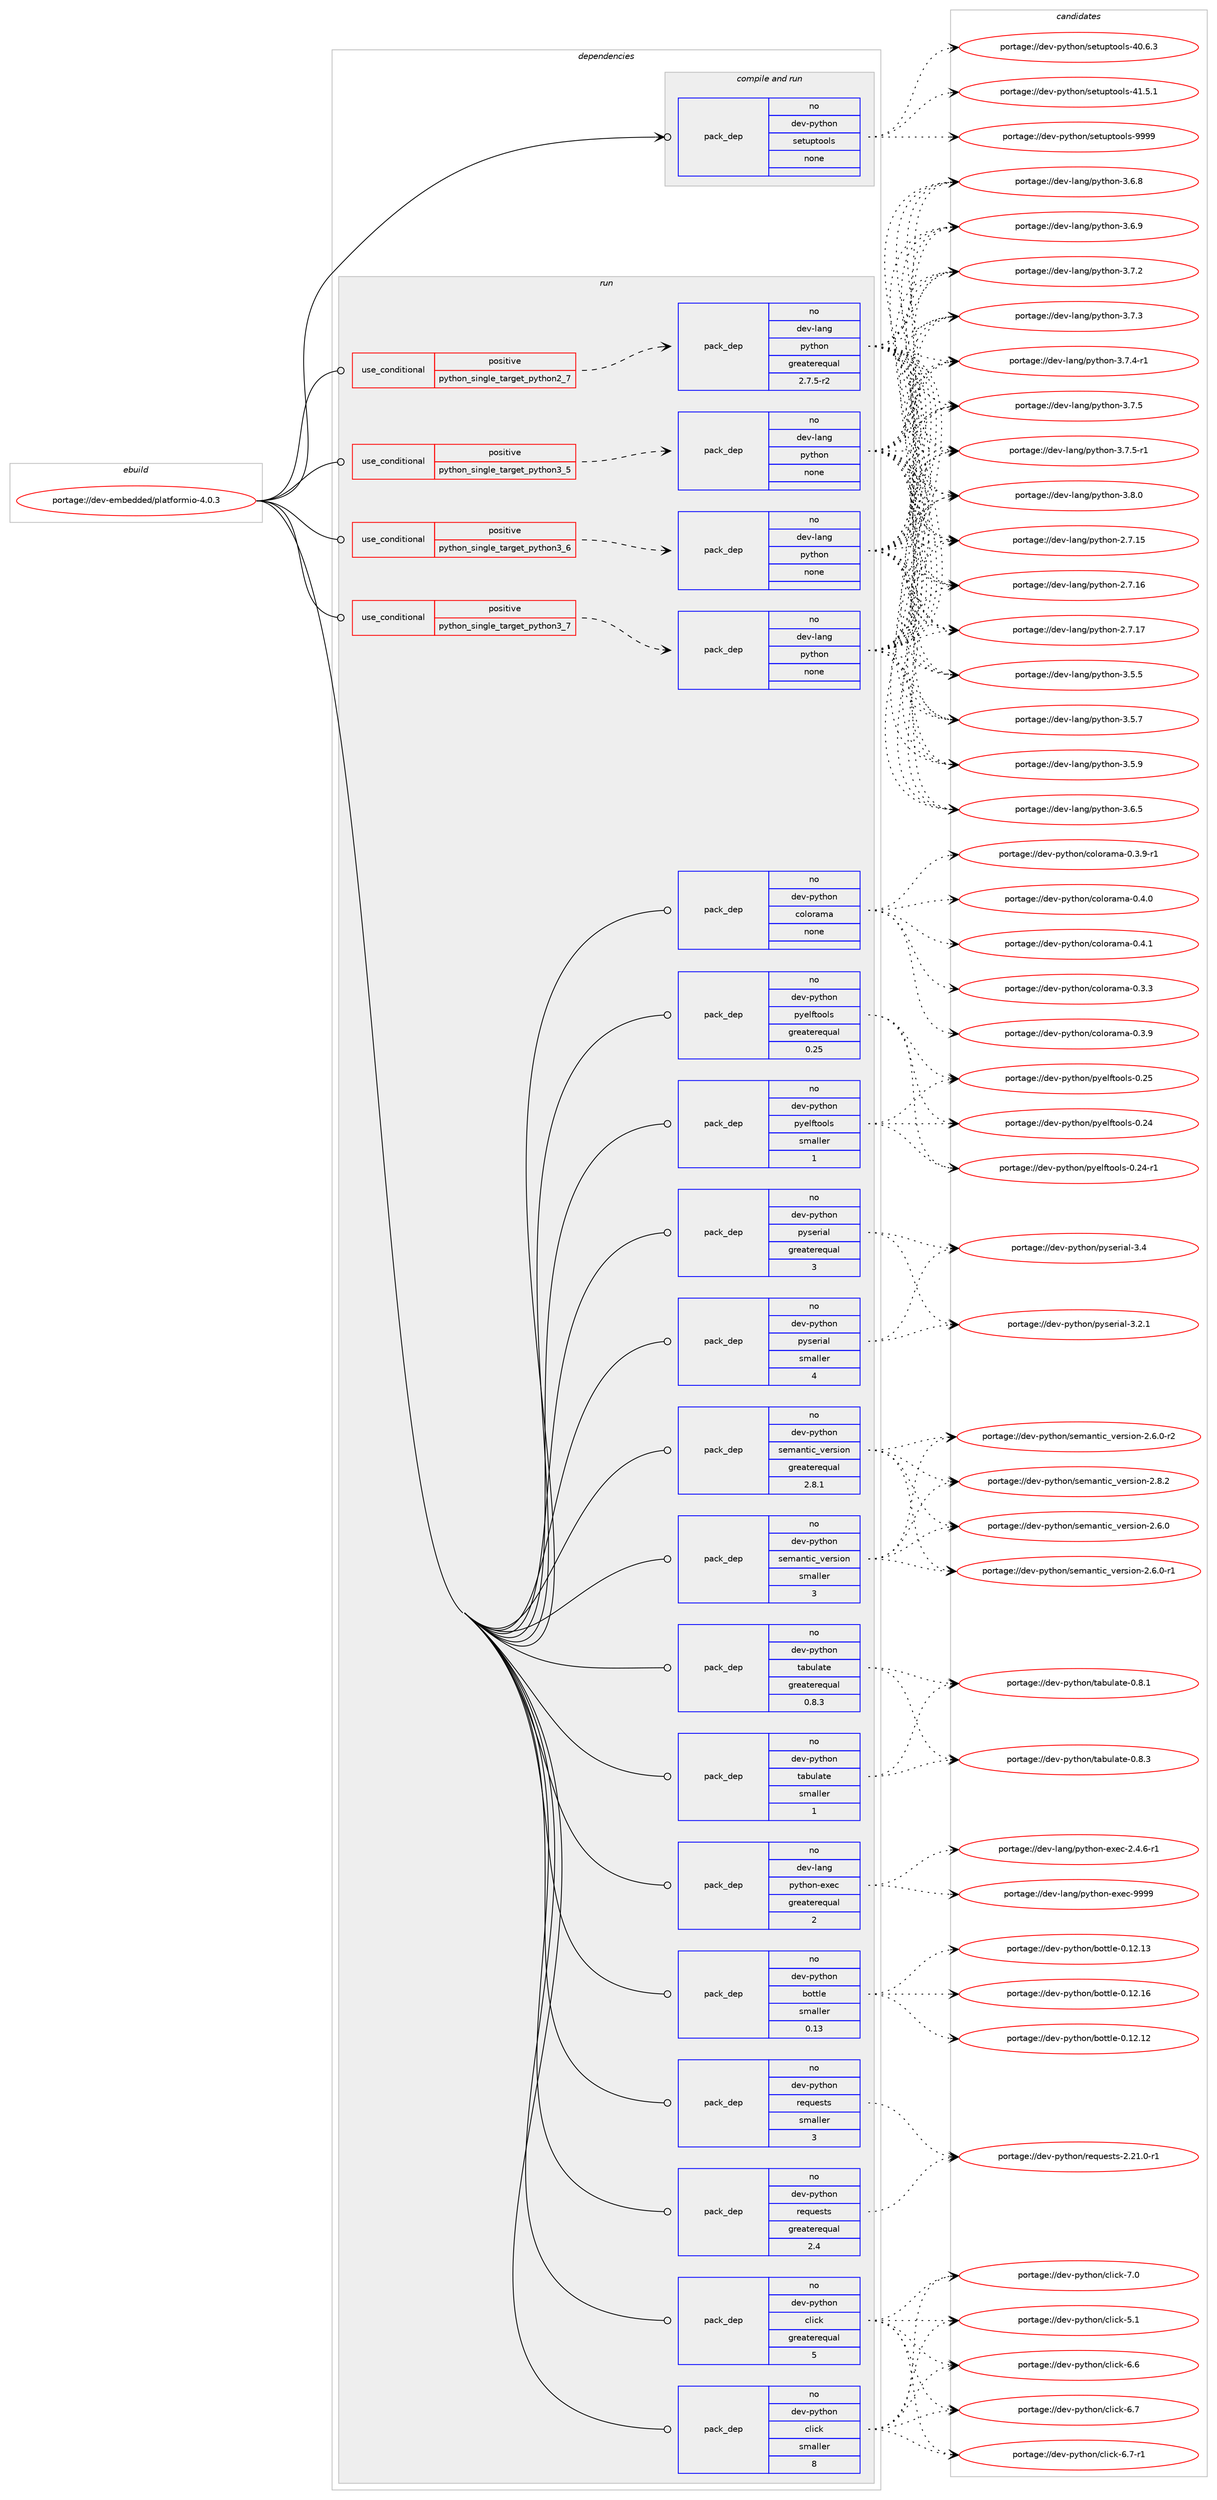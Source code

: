 digraph prolog {

# *************
# Graph options
# *************

newrank=true;
concentrate=true;
compound=true;
graph [rankdir=LR,fontname=Helvetica,fontsize=10,ranksep=1.5];#, ranksep=2.5, nodesep=0.2];
edge  [arrowhead=vee];
node  [fontname=Helvetica,fontsize=10];

# **********
# The ebuild
# **********

subgraph cluster_leftcol {
color=gray;
rank=same;
label=<<i>ebuild</i>>;
id [label="portage://dev-embedded/platformio-4.0.3", color=red, width=4, href="../dev-embedded/platformio-4.0.3.svg"];
}

# ****************
# The dependencies
# ****************

subgraph cluster_midcol {
color=gray;
label=<<i>dependencies</i>>;
subgraph cluster_compile {
fillcolor="#eeeeee";
style=filled;
label=<<i>compile</i>>;
}
subgraph cluster_compileandrun {
fillcolor="#eeeeee";
style=filled;
label=<<i>compile and run</i>>;
subgraph pack44496 {
dependency59659 [label=<<TABLE BORDER="0" CELLBORDER="1" CELLSPACING="0" CELLPADDING="4" WIDTH="220"><TR><TD ROWSPAN="6" CELLPADDING="30">pack_dep</TD></TR><TR><TD WIDTH="110">no</TD></TR><TR><TD>dev-python</TD></TR><TR><TD>setuptools</TD></TR><TR><TD>none</TD></TR><TR><TD></TD></TR></TABLE>>, shape=none, color=blue];
}
id:e -> dependency59659:w [weight=20,style="solid",arrowhead="odotvee"];
}
subgraph cluster_run {
fillcolor="#eeeeee";
style=filled;
label=<<i>run</i>>;
subgraph cond13841 {
dependency59660 [label=<<TABLE BORDER="0" CELLBORDER="1" CELLSPACING="0" CELLPADDING="4"><TR><TD ROWSPAN="3" CELLPADDING="10">use_conditional</TD></TR><TR><TD>positive</TD></TR><TR><TD>python_single_target_python2_7</TD></TR></TABLE>>, shape=none, color=red];
subgraph pack44497 {
dependency59661 [label=<<TABLE BORDER="0" CELLBORDER="1" CELLSPACING="0" CELLPADDING="4" WIDTH="220"><TR><TD ROWSPAN="6" CELLPADDING="30">pack_dep</TD></TR><TR><TD WIDTH="110">no</TD></TR><TR><TD>dev-lang</TD></TR><TR><TD>python</TD></TR><TR><TD>greaterequal</TD></TR><TR><TD>2.7.5-r2</TD></TR></TABLE>>, shape=none, color=blue];
}
dependency59660:e -> dependency59661:w [weight=20,style="dashed",arrowhead="vee"];
}
id:e -> dependency59660:w [weight=20,style="solid",arrowhead="odot"];
subgraph cond13842 {
dependency59662 [label=<<TABLE BORDER="0" CELLBORDER="1" CELLSPACING="0" CELLPADDING="4"><TR><TD ROWSPAN="3" CELLPADDING="10">use_conditional</TD></TR><TR><TD>positive</TD></TR><TR><TD>python_single_target_python3_5</TD></TR></TABLE>>, shape=none, color=red];
subgraph pack44498 {
dependency59663 [label=<<TABLE BORDER="0" CELLBORDER="1" CELLSPACING="0" CELLPADDING="4" WIDTH="220"><TR><TD ROWSPAN="6" CELLPADDING="30">pack_dep</TD></TR><TR><TD WIDTH="110">no</TD></TR><TR><TD>dev-lang</TD></TR><TR><TD>python</TD></TR><TR><TD>none</TD></TR><TR><TD></TD></TR></TABLE>>, shape=none, color=blue];
}
dependency59662:e -> dependency59663:w [weight=20,style="dashed",arrowhead="vee"];
}
id:e -> dependency59662:w [weight=20,style="solid",arrowhead="odot"];
subgraph cond13843 {
dependency59664 [label=<<TABLE BORDER="0" CELLBORDER="1" CELLSPACING="0" CELLPADDING="4"><TR><TD ROWSPAN="3" CELLPADDING="10">use_conditional</TD></TR><TR><TD>positive</TD></TR><TR><TD>python_single_target_python3_6</TD></TR></TABLE>>, shape=none, color=red];
subgraph pack44499 {
dependency59665 [label=<<TABLE BORDER="0" CELLBORDER="1" CELLSPACING="0" CELLPADDING="4" WIDTH="220"><TR><TD ROWSPAN="6" CELLPADDING="30">pack_dep</TD></TR><TR><TD WIDTH="110">no</TD></TR><TR><TD>dev-lang</TD></TR><TR><TD>python</TD></TR><TR><TD>none</TD></TR><TR><TD></TD></TR></TABLE>>, shape=none, color=blue];
}
dependency59664:e -> dependency59665:w [weight=20,style="dashed",arrowhead="vee"];
}
id:e -> dependency59664:w [weight=20,style="solid",arrowhead="odot"];
subgraph cond13844 {
dependency59666 [label=<<TABLE BORDER="0" CELLBORDER="1" CELLSPACING="0" CELLPADDING="4"><TR><TD ROWSPAN="3" CELLPADDING="10">use_conditional</TD></TR><TR><TD>positive</TD></TR><TR><TD>python_single_target_python3_7</TD></TR></TABLE>>, shape=none, color=red];
subgraph pack44500 {
dependency59667 [label=<<TABLE BORDER="0" CELLBORDER="1" CELLSPACING="0" CELLPADDING="4" WIDTH="220"><TR><TD ROWSPAN="6" CELLPADDING="30">pack_dep</TD></TR><TR><TD WIDTH="110">no</TD></TR><TR><TD>dev-lang</TD></TR><TR><TD>python</TD></TR><TR><TD>none</TD></TR><TR><TD></TD></TR></TABLE>>, shape=none, color=blue];
}
dependency59666:e -> dependency59667:w [weight=20,style="dashed",arrowhead="vee"];
}
id:e -> dependency59666:w [weight=20,style="solid",arrowhead="odot"];
subgraph pack44501 {
dependency59668 [label=<<TABLE BORDER="0" CELLBORDER="1" CELLSPACING="0" CELLPADDING="4" WIDTH="220"><TR><TD ROWSPAN="6" CELLPADDING="30">pack_dep</TD></TR><TR><TD WIDTH="110">no</TD></TR><TR><TD>dev-lang</TD></TR><TR><TD>python-exec</TD></TR><TR><TD>greaterequal</TD></TR><TR><TD>2</TD></TR></TABLE>>, shape=none, color=blue];
}
id:e -> dependency59668:w [weight=20,style="solid",arrowhead="odot"];
subgraph pack44502 {
dependency59669 [label=<<TABLE BORDER="0" CELLBORDER="1" CELLSPACING="0" CELLPADDING="4" WIDTH="220"><TR><TD ROWSPAN="6" CELLPADDING="30">pack_dep</TD></TR><TR><TD WIDTH="110">no</TD></TR><TR><TD>dev-python</TD></TR><TR><TD>bottle</TD></TR><TR><TD>smaller</TD></TR><TR><TD>0.13</TD></TR></TABLE>>, shape=none, color=blue];
}
id:e -> dependency59669:w [weight=20,style="solid",arrowhead="odot"];
subgraph pack44503 {
dependency59670 [label=<<TABLE BORDER="0" CELLBORDER="1" CELLSPACING="0" CELLPADDING="4" WIDTH="220"><TR><TD ROWSPAN="6" CELLPADDING="30">pack_dep</TD></TR><TR><TD WIDTH="110">no</TD></TR><TR><TD>dev-python</TD></TR><TR><TD>click</TD></TR><TR><TD>greaterequal</TD></TR><TR><TD>5</TD></TR></TABLE>>, shape=none, color=blue];
}
id:e -> dependency59670:w [weight=20,style="solid",arrowhead="odot"];
subgraph pack44504 {
dependency59671 [label=<<TABLE BORDER="0" CELLBORDER="1" CELLSPACING="0" CELLPADDING="4" WIDTH="220"><TR><TD ROWSPAN="6" CELLPADDING="30">pack_dep</TD></TR><TR><TD WIDTH="110">no</TD></TR><TR><TD>dev-python</TD></TR><TR><TD>click</TD></TR><TR><TD>smaller</TD></TR><TR><TD>8</TD></TR></TABLE>>, shape=none, color=blue];
}
id:e -> dependency59671:w [weight=20,style="solid",arrowhead="odot"];
subgraph pack44505 {
dependency59672 [label=<<TABLE BORDER="0" CELLBORDER="1" CELLSPACING="0" CELLPADDING="4" WIDTH="220"><TR><TD ROWSPAN="6" CELLPADDING="30">pack_dep</TD></TR><TR><TD WIDTH="110">no</TD></TR><TR><TD>dev-python</TD></TR><TR><TD>colorama</TD></TR><TR><TD>none</TD></TR><TR><TD></TD></TR></TABLE>>, shape=none, color=blue];
}
id:e -> dependency59672:w [weight=20,style="solid",arrowhead="odot"];
subgraph pack44506 {
dependency59673 [label=<<TABLE BORDER="0" CELLBORDER="1" CELLSPACING="0" CELLPADDING="4" WIDTH="220"><TR><TD ROWSPAN="6" CELLPADDING="30">pack_dep</TD></TR><TR><TD WIDTH="110">no</TD></TR><TR><TD>dev-python</TD></TR><TR><TD>pyelftools</TD></TR><TR><TD>greaterequal</TD></TR><TR><TD>0.25</TD></TR></TABLE>>, shape=none, color=blue];
}
id:e -> dependency59673:w [weight=20,style="solid",arrowhead="odot"];
subgraph pack44507 {
dependency59674 [label=<<TABLE BORDER="0" CELLBORDER="1" CELLSPACING="0" CELLPADDING="4" WIDTH="220"><TR><TD ROWSPAN="6" CELLPADDING="30">pack_dep</TD></TR><TR><TD WIDTH="110">no</TD></TR><TR><TD>dev-python</TD></TR><TR><TD>pyelftools</TD></TR><TR><TD>smaller</TD></TR><TR><TD>1</TD></TR></TABLE>>, shape=none, color=blue];
}
id:e -> dependency59674:w [weight=20,style="solid",arrowhead="odot"];
subgraph pack44508 {
dependency59675 [label=<<TABLE BORDER="0" CELLBORDER="1" CELLSPACING="0" CELLPADDING="4" WIDTH="220"><TR><TD ROWSPAN="6" CELLPADDING="30">pack_dep</TD></TR><TR><TD WIDTH="110">no</TD></TR><TR><TD>dev-python</TD></TR><TR><TD>pyserial</TD></TR><TR><TD>greaterequal</TD></TR><TR><TD>3</TD></TR></TABLE>>, shape=none, color=blue];
}
id:e -> dependency59675:w [weight=20,style="solid",arrowhead="odot"];
subgraph pack44509 {
dependency59676 [label=<<TABLE BORDER="0" CELLBORDER="1" CELLSPACING="0" CELLPADDING="4" WIDTH="220"><TR><TD ROWSPAN="6" CELLPADDING="30">pack_dep</TD></TR><TR><TD WIDTH="110">no</TD></TR><TR><TD>dev-python</TD></TR><TR><TD>pyserial</TD></TR><TR><TD>smaller</TD></TR><TR><TD>4</TD></TR></TABLE>>, shape=none, color=blue];
}
id:e -> dependency59676:w [weight=20,style="solid",arrowhead="odot"];
subgraph pack44510 {
dependency59677 [label=<<TABLE BORDER="0" CELLBORDER="1" CELLSPACING="0" CELLPADDING="4" WIDTH="220"><TR><TD ROWSPAN="6" CELLPADDING="30">pack_dep</TD></TR><TR><TD WIDTH="110">no</TD></TR><TR><TD>dev-python</TD></TR><TR><TD>requests</TD></TR><TR><TD>greaterequal</TD></TR><TR><TD>2.4</TD></TR></TABLE>>, shape=none, color=blue];
}
id:e -> dependency59677:w [weight=20,style="solid",arrowhead="odot"];
subgraph pack44511 {
dependency59678 [label=<<TABLE BORDER="0" CELLBORDER="1" CELLSPACING="0" CELLPADDING="4" WIDTH="220"><TR><TD ROWSPAN="6" CELLPADDING="30">pack_dep</TD></TR><TR><TD WIDTH="110">no</TD></TR><TR><TD>dev-python</TD></TR><TR><TD>requests</TD></TR><TR><TD>smaller</TD></TR><TR><TD>3</TD></TR></TABLE>>, shape=none, color=blue];
}
id:e -> dependency59678:w [weight=20,style="solid",arrowhead="odot"];
subgraph pack44512 {
dependency59679 [label=<<TABLE BORDER="0" CELLBORDER="1" CELLSPACING="0" CELLPADDING="4" WIDTH="220"><TR><TD ROWSPAN="6" CELLPADDING="30">pack_dep</TD></TR><TR><TD WIDTH="110">no</TD></TR><TR><TD>dev-python</TD></TR><TR><TD>semantic_version</TD></TR><TR><TD>greaterequal</TD></TR><TR><TD>2.8.1</TD></TR></TABLE>>, shape=none, color=blue];
}
id:e -> dependency59679:w [weight=20,style="solid",arrowhead="odot"];
subgraph pack44513 {
dependency59680 [label=<<TABLE BORDER="0" CELLBORDER="1" CELLSPACING="0" CELLPADDING="4" WIDTH="220"><TR><TD ROWSPAN="6" CELLPADDING="30">pack_dep</TD></TR><TR><TD WIDTH="110">no</TD></TR><TR><TD>dev-python</TD></TR><TR><TD>semantic_version</TD></TR><TR><TD>smaller</TD></TR><TR><TD>3</TD></TR></TABLE>>, shape=none, color=blue];
}
id:e -> dependency59680:w [weight=20,style="solid",arrowhead="odot"];
subgraph pack44514 {
dependency59681 [label=<<TABLE BORDER="0" CELLBORDER="1" CELLSPACING="0" CELLPADDING="4" WIDTH="220"><TR><TD ROWSPAN="6" CELLPADDING="30">pack_dep</TD></TR><TR><TD WIDTH="110">no</TD></TR><TR><TD>dev-python</TD></TR><TR><TD>tabulate</TD></TR><TR><TD>greaterequal</TD></TR><TR><TD>0.8.3</TD></TR></TABLE>>, shape=none, color=blue];
}
id:e -> dependency59681:w [weight=20,style="solid",arrowhead="odot"];
subgraph pack44515 {
dependency59682 [label=<<TABLE BORDER="0" CELLBORDER="1" CELLSPACING="0" CELLPADDING="4" WIDTH="220"><TR><TD ROWSPAN="6" CELLPADDING="30">pack_dep</TD></TR><TR><TD WIDTH="110">no</TD></TR><TR><TD>dev-python</TD></TR><TR><TD>tabulate</TD></TR><TR><TD>smaller</TD></TR><TR><TD>1</TD></TR></TABLE>>, shape=none, color=blue];
}
id:e -> dependency59682:w [weight=20,style="solid",arrowhead="odot"];
}
}

# **************
# The candidates
# **************

subgraph cluster_choices {
rank=same;
color=gray;
label=<<i>candidates</i>>;

subgraph choice44496 {
color=black;
nodesep=1;
choiceportage100101118451121211161041111104711510111611711211611111110811545524846544651 [label="portage://dev-python/setuptools-40.6.3", color=red, width=4,href="../dev-python/setuptools-40.6.3.svg"];
choiceportage100101118451121211161041111104711510111611711211611111110811545524946534649 [label="portage://dev-python/setuptools-41.5.1", color=red, width=4,href="../dev-python/setuptools-41.5.1.svg"];
choiceportage10010111845112121116104111110471151011161171121161111111081154557575757 [label="portage://dev-python/setuptools-9999", color=red, width=4,href="../dev-python/setuptools-9999.svg"];
dependency59659:e -> choiceportage100101118451121211161041111104711510111611711211611111110811545524846544651:w [style=dotted,weight="100"];
dependency59659:e -> choiceportage100101118451121211161041111104711510111611711211611111110811545524946534649:w [style=dotted,weight="100"];
dependency59659:e -> choiceportage10010111845112121116104111110471151011161171121161111111081154557575757:w [style=dotted,weight="100"];
}
subgraph choice44497 {
color=black;
nodesep=1;
choiceportage10010111845108971101034711212111610411111045504655464953 [label="portage://dev-lang/python-2.7.15", color=red, width=4,href="../dev-lang/python-2.7.15.svg"];
choiceportage10010111845108971101034711212111610411111045504655464954 [label="portage://dev-lang/python-2.7.16", color=red, width=4,href="../dev-lang/python-2.7.16.svg"];
choiceportage10010111845108971101034711212111610411111045504655464955 [label="portage://dev-lang/python-2.7.17", color=red, width=4,href="../dev-lang/python-2.7.17.svg"];
choiceportage100101118451089711010347112121116104111110455146534653 [label="portage://dev-lang/python-3.5.5", color=red, width=4,href="../dev-lang/python-3.5.5.svg"];
choiceportage100101118451089711010347112121116104111110455146534655 [label="portage://dev-lang/python-3.5.7", color=red, width=4,href="../dev-lang/python-3.5.7.svg"];
choiceportage100101118451089711010347112121116104111110455146534657 [label="portage://dev-lang/python-3.5.9", color=red, width=4,href="../dev-lang/python-3.5.9.svg"];
choiceportage100101118451089711010347112121116104111110455146544653 [label="portage://dev-lang/python-3.6.5", color=red, width=4,href="../dev-lang/python-3.6.5.svg"];
choiceportage100101118451089711010347112121116104111110455146544656 [label="portage://dev-lang/python-3.6.8", color=red, width=4,href="../dev-lang/python-3.6.8.svg"];
choiceportage100101118451089711010347112121116104111110455146544657 [label="portage://dev-lang/python-3.6.9", color=red, width=4,href="../dev-lang/python-3.6.9.svg"];
choiceportage100101118451089711010347112121116104111110455146554650 [label="portage://dev-lang/python-3.7.2", color=red, width=4,href="../dev-lang/python-3.7.2.svg"];
choiceportage100101118451089711010347112121116104111110455146554651 [label="portage://dev-lang/python-3.7.3", color=red, width=4,href="../dev-lang/python-3.7.3.svg"];
choiceportage1001011184510897110103471121211161041111104551465546524511449 [label="portage://dev-lang/python-3.7.4-r1", color=red, width=4,href="../dev-lang/python-3.7.4-r1.svg"];
choiceportage100101118451089711010347112121116104111110455146554653 [label="portage://dev-lang/python-3.7.5", color=red, width=4,href="../dev-lang/python-3.7.5.svg"];
choiceportage1001011184510897110103471121211161041111104551465546534511449 [label="portage://dev-lang/python-3.7.5-r1", color=red, width=4,href="../dev-lang/python-3.7.5-r1.svg"];
choiceportage100101118451089711010347112121116104111110455146564648 [label="portage://dev-lang/python-3.8.0", color=red, width=4,href="../dev-lang/python-3.8.0.svg"];
dependency59661:e -> choiceportage10010111845108971101034711212111610411111045504655464953:w [style=dotted,weight="100"];
dependency59661:e -> choiceportage10010111845108971101034711212111610411111045504655464954:w [style=dotted,weight="100"];
dependency59661:e -> choiceportage10010111845108971101034711212111610411111045504655464955:w [style=dotted,weight="100"];
dependency59661:e -> choiceportage100101118451089711010347112121116104111110455146534653:w [style=dotted,weight="100"];
dependency59661:e -> choiceportage100101118451089711010347112121116104111110455146534655:w [style=dotted,weight="100"];
dependency59661:e -> choiceportage100101118451089711010347112121116104111110455146534657:w [style=dotted,weight="100"];
dependency59661:e -> choiceportage100101118451089711010347112121116104111110455146544653:w [style=dotted,weight="100"];
dependency59661:e -> choiceportage100101118451089711010347112121116104111110455146544656:w [style=dotted,weight="100"];
dependency59661:e -> choiceportage100101118451089711010347112121116104111110455146544657:w [style=dotted,weight="100"];
dependency59661:e -> choiceportage100101118451089711010347112121116104111110455146554650:w [style=dotted,weight="100"];
dependency59661:e -> choiceportage100101118451089711010347112121116104111110455146554651:w [style=dotted,weight="100"];
dependency59661:e -> choiceportage1001011184510897110103471121211161041111104551465546524511449:w [style=dotted,weight="100"];
dependency59661:e -> choiceportage100101118451089711010347112121116104111110455146554653:w [style=dotted,weight="100"];
dependency59661:e -> choiceportage1001011184510897110103471121211161041111104551465546534511449:w [style=dotted,weight="100"];
dependency59661:e -> choiceportage100101118451089711010347112121116104111110455146564648:w [style=dotted,weight="100"];
}
subgraph choice44498 {
color=black;
nodesep=1;
choiceportage10010111845108971101034711212111610411111045504655464953 [label="portage://dev-lang/python-2.7.15", color=red, width=4,href="../dev-lang/python-2.7.15.svg"];
choiceportage10010111845108971101034711212111610411111045504655464954 [label="portage://dev-lang/python-2.7.16", color=red, width=4,href="../dev-lang/python-2.7.16.svg"];
choiceportage10010111845108971101034711212111610411111045504655464955 [label="portage://dev-lang/python-2.7.17", color=red, width=4,href="../dev-lang/python-2.7.17.svg"];
choiceportage100101118451089711010347112121116104111110455146534653 [label="portage://dev-lang/python-3.5.5", color=red, width=4,href="../dev-lang/python-3.5.5.svg"];
choiceportage100101118451089711010347112121116104111110455146534655 [label="portage://dev-lang/python-3.5.7", color=red, width=4,href="../dev-lang/python-3.5.7.svg"];
choiceportage100101118451089711010347112121116104111110455146534657 [label="portage://dev-lang/python-3.5.9", color=red, width=4,href="../dev-lang/python-3.5.9.svg"];
choiceportage100101118451089711010347112121116104111110455146544653 [label="portage://dev-lang/python-3.6.5", color=red, width=4,href="../dev-lang/python-3.6.5.svg"];
choiceportage100101118451089711010347112121116104111110455146544656 [label="portage://dev-lang/python-3.6.8", color=red, width=4,href="../dev-lang/python-3.6.8.svg"];
choiceportage100101118451089711010347112121116104111110455146544657 [label="portage://dev-lang/python-3.6.9", color=red, width=4,href="../dev-lang/python-3.6.9.svg"];
choiceportage100101118451089711010347112121116104111110455146554650 [label="portage://dev-lang/python-3.7.2", color=red, width=4,href="../dev-lang/python-3.7.2.svg"];
choiceportage100101118451089711010347112121116104111110455146554651 [label="portage://dev-lang/python-3.7.3", color=red, width=4,href="../dev-lang/python-3.7.3.svg"];
choiceportage1001011184510897110103471121211161041111104551465546524511449 [label="portage://dev-lang/python-3.7.4-r1", color=red, width=4,href="../dev-lang/python-3.7.4-r1.svg"];
choiceportage100101118451089711010347112121116104111110455146554653 [label="portage://dev-lang/python-3.7.5", color=red, width=4,href="../dev-lang/python-3.7.5.svg"];
choiceportage1001011184510897110103471121211161041111104551465546534511449 [label="portage://dev-lang/python-3.7.5-r1", color=red, width=4,href="../dev-lang/python-3.7.5-r1.svg"];
choiceportage100101118451089711010347112121116104111110455146564648 [label="portage://dev-lang/python-3.8.0", color=red, width=4,href="../dev-lang/python-3.8.0.svg"];
dependency59663:e -> choiceportage10010111845108971101034711212111610411111045504655464953:w [style=dotted,weight="100"];
dependency59663:e -> choiceportage10010111845108971101034711212111610411111045504655464954:w [style=dotted,weight="100"];
dependency59663:e -> choiceportage10010111845108971101034711212111610411111045504655464955:w [style=dotted,weight="100"];
dependency59663:e -> choiceportage100101118451089711010347112121116104111110455146534653:w [style=dotted,weight="100"];
dependency59663:e -> choiceportage100101118451089711010347112121116104111110455146534655:w [style=dotted,weight="100"];
dependency59663:e -> choiceportage100101118451089711010347112121116104111110455146534657:w [style=dotted,weight="100"];
dependency59663:e -> choiceportage100101118451089711010347112121116104111110455146544653:w [style=dotted,weight="100"];
dependency59663:e -> choiceportage100101118451089711010347112121116104111110455146544656:w [style=dotted,weight="100"];
dependency59663:e -> choiceportage100101118451089711010347112121116104111110455146544657:w [style=dotted,weight="100"];
dependency59663:e -> choiceportage100101118451089711010347112121116104111110455146554650:w [style=dotted,weight="100"];
dependency59663:e -> choiceportage100101118451089711010347112121116104111110455146554651:w [style=dotted,weight="100"];
dependency59663:e -> choiceportage1001011184510897110103471121211161041111104551465546524511449:w [style=dotted,weight="100"];
dependency59663:e -> choiceportage100101118451089711010347112121116104111110455146554653:w [style=dotted,weight="100"];
dependency59663:e -> choiceportage1001011184510897110103471121211161041111104551465546534511449:w [style=dotted,weight="100"];
dependency59663:e -> choiceportage100101118451089711010347112121116104111110455146564648:w [style=dotted,weight="100"];
}
subgraph choice44499 {
color=black;
nodesep=1;
choiceportage10010111845108971101034711212111610411111045504655464953 [label="portage://dev-lang/python-2.7.15", color=red, width=4,href="../dev-lang/python-2.7.15.svg"];
choiceportage10010111845108971101034711212111610411111045504655464954 [label="portage://dev-lang/python-2.7.16", color=red, width=4,href="../dev-lang/python-2.7.16.svg"];
choiceportage10010111845108971101034711212111610411111045504655464955 [label="portage://dev-lang/python-2.7.17", color=red, width=4,href="../dev-lang/python-2.7.17.svg"];
choiceportage100101118451089711010347112121116104111110455146534653 [label="portage://dev-lang/python-3.5.5", color=red, width=4,href="../dev-lang/python-3.5.5.svg"];
choiceportage100101118451089711010347112121116104111110455146534655 [label="portage://dev-lang/python-3.5.7", color=red, width=4,href="../dev-lang/python-3.5.7.svg"];
choiceportage100101118451089711010347112121116104111110455146534657 [label="portage://dev-lang/python-3.5.9", color=red, width=4,href="../dev-lang/python-3.5.9.svg"];
choiceportage100101118451089711010347112121116104111110455146544653 [label="portage://dev-lang/python-3.6.5", color=red, width=4,href="../dev-lang/python-3.6.5.svg"];
choiceportage100101118451089711010347112121116104111110455146544656 [label="portage://dev-lang/python-3.6.8", color=red, width=4,href="../dev-lang/python-3.6.8.svg"];
choiceportage100101118451089711010347112121116104111110455146544657 [label="portage://dev-lang/python-3.6.9", color=red, width=4,href="../dev-lang/python-3.6.9.svg"];
choiceportage100101118451089711010347112121116104111110455146554650 [label="portage://dev-lang/python-3.7.2", color=red, width=4,href="../dev-lang/python-3.7.2.svg"];
choiceportage100101118451089711010347112121116104111110455146554651 [label="portage://dev-lang/python-3.7.3", color=red, width=4,href="../dev-lang/python-3.7.3.svg"];
choiceportage1001011184510897110103471121211161041111104551465546524511449 [label="portage://dev-lang/python-3.7.4-r1", color=red, width=4,href="../dev-lang/python-3.7.4-r1.svg"];
choiceportage100101118451089711010347112121116104111110455146554653 [label="portage://dev-lang/python-3.7.5", color=red, width=4,href="../dev-lang/python-3.7.5.svg"];
choiceportage1001011184510897110103471121211161041111104551465546534511449 [label="portage://dev-lang/python-3.7.5-r1", color=red, width=4,href="../dev-lang/python-3.7.5-r1.svg"];
choiceportage100101118451089711010347112121116104111110455146564648 [label="portage://dev-lang/python-3.8.0", color=red, width=4,href="../dev-lang/python-3.8.0.svg"];
dependency59665:e -> choiceportage10010111845108971101034711212111610411111045504655464953:w [style=dotted,weight="100"];
dependency59665:e -> choiceportage10010111845108971101034711212111610411111045504655464954:w [style=dotted,weight="100"];
dependency59665:e -> choiceportage10010111845108971101034711212111610411111045504655464955:w [style=dotted,weight="100"];
dependency59665:e -> choiceportage100101118451089711010347112121116104111110455146534653:w [style=dotted,weight="100"];
dependency59665:e -> choiceportage100101118451089711010347112121116104111110455146534655:w [style=dotted,weight="100"];
dependency59665:e -> choiceportage100101118451089711010347112121116104111110455146534657:w [style=dotted,weight="100"];
dependency59665:e -> choiceportage100101118451089711010347112121116104111110455146544653:w [style=dotted,weight="100"];
dependency59665:e -> choiceportage100101118451089711010347112121116104111110455146544656:w [style=dotted,weight="100"];
dependency59665:e -> choiceportage100101118451089711010347112121116104111110455146544657:w [style=dotted,weight="100"];
dependency59665:e -> choiceportage100101118451089711010347112121116104111110455146554650:w [style=dotted,weight="100"];
dependency59665:e -> choiceportage100101118451089711010347112121116104111110455146554651:w [style=dotted,weight="100"];
dependency59665:e -> choiceportage1001011184510897110103471121211161041111104551465546524511449:w [style=dotted,weight="100"];
dependency59665:e -> choiceportage100101118451089711010347112121116104111110455146554653:w [style=dotted,weight="100"];
dependency59665:e -> choiceportage1001011184510897110103471121211161041111104551465546534511449:w [style=dotted,weight="100"];
dependency59665:e -> choiceportage100101118451089711010347112121116104111110455146564648:w [style=dotted,weight="100"];
}
subgraph choice44500 {
color=black;
nodesep=1;
choiceportage10010111845108971101034711212111610411111045504655464953 [label="portage://dev-lang/python-2.7.15", color=red, width=4,href="../dev-lang/python-2.7.15.svg"];
choiceportage10010111845108971101034711212111610411111045504655464954 [label="portage://dev-lang/python-2.7.16", color=red, width=4,href="../dev-lang/python-2.7.16.svg"];
choiceportage10010111845108971101034711212111610411111045504655464955 [label="portage://dev-lang/python-2.7.17", color=red, width=4,href="../dev-lang/python-2.7.17.svg"];
choiceportage100101118451089711010347112121116104111110455146534653 [label="portage://dev-lang/python-3.5.5", color=red, width=4,href="../dev-lang/python-3.5.5.svg"];
choiceportage100101118451089711010347112121116104111110455146534655 [label="portage://dev-lang/python-3.5.7", color=red, width=4,href="../dev-lang/python-3.5.7.svg"];
choiceportage100101118451089711010347112121116104111110455146534657 [label="portage://dev-lang/python-3.5.9", color=red, width=4,href="../dev-lang/python-3.5.9.svg"];
choiceportage100101118451089711010347112121116104111110455146544653 [label="portage://dev-lang/python-3.6.5", color=red, width=4,href="../dev-lang/python-3.6.5.svg"];
choiceportage100101118451089711010347112121116104111110455146544656 [label="portage://dev-lang/python-3.6.8", color=red, width=4,href="../dev-lang/python-3.6.8.svg"];
choiceportage100101118451089711010347112121116104111110455146544657 [label="portage://dev-lang/python-3.6.9", color=red, width=4,href="../dev-lang/python-3.6.9.svg"];
choiceportage100101118451089711010347112121116104111110455146554650 [label="portage://dev-lang/python-3.7.2", color=red, width=4,href="../dev-lang/python-3.7.2.svg"];
choiceportage100101118451089711010347112121116104111110455146554651 [label="portage://dev-lang/python-3.7.3", color=red, width=4,href="../dev-lang/python-3.7.3.svg"];
choiceportage1001011184510897110103471121211161041111104551465546524511449 [label="portage://dev-lang/python-3.7.4-r1", color=red, width=4,href="../dev-lang/python-3.7.4-r1.svg"];
choiceportage100101118451089711010347112121116104111110455146554653 [label="portage://dev-lang/python-3.7.5", color=red, width=4,href="../dev-lang/python-3.7.5.svg"];
choiceportage1001011184510897110103471121211161041111104551465546534511449 [label="portage://dev-lang/python-3.7.5-r1", color=red, width=4,href="../dev-lang/python-3.7.5-r1.svg"];
choiceportage100101118451089711010347112121116104111110455146564648 [label="portage://dev-lang/python-3.8.0", color=red, width=4,href="../dev-lang/python-3.8.0.svg"];
dependency59667:e -> choiceportage10010111845108971101034711212111610411111045504655464953:w [style=dotted,weight="100"];
dependency59667:e -> choiceportage10010111845108971101034711212111610411111045504655464954:w [style=dotted,weight="100"];
dependency59667:e -> choiceportage10010111845108971101034711212111610411111045504655464955:w [style=dotted,weight="100"];
dependency59667:e -> choiceportage100101118451089711010347112121116104111110455146534653:w [style=dotted,weight="100"];
dependency59667:e -> choiceportage100101118451089711010347112121116104111110455146534655:w [style=dotted,weight="100"];
dependency59667:e -> choiceportage100101118451089711010347112121116104111110455146534657:w [style=dotted,weight="100"];
dependency59667:e -> choiceportage100101118451089711010347112121116104111110455146544653:w [style=dotted,weight="100"];
dependency59667:e -> choiceportage100101118451089711010347112121116104111110455146544656:w [style=dotted,weight="100"];
dependency59667:e -> choiceportage100101118451089711010347112121116104111110455146544657:w [style=dotted,weight="100"];
dependency59667:e -> choiceportage100101118451089711010347112121116104111110455146554650:w [style=dotted,weight="100"];
dependency59667:e -> choiceportage100101118451089711010347112121116104111110455146554651:w [style=dotted,weight="100"];
dependency59667:e -> choiceportage1001011184510897110103471121211161041111104551465546524511449:w [style=dotted,weight="100"];
dependency59667:e -> choiceportage100101118451089711010347112121116104111110455146554653:w [style=dotted,weight="100"];
dependency59667:e -> choiceportage1001011184510897110103471121211161041111104551465546534511449:w [style=dotted,weight="100"];
dependency59667:e -> choiceportage100101118451089711010347112121116104111110455146564648:w [style=dotted,weight="100"];
}
subgraph choice44501 {
color=black;
nodesep=1;
choiceportage10010111845108971101034711212111610411111045101120101994550465246544511449 [label="portage://dev-lang/python-exec-2.4.6-r1", color=red, width=4,href="../dev-lang/python-exec-2.4.6-r1.svg"];
choiceportage10010111845108971101034711212111610411111045101120101994557575757 [label="portage://dev-lang/python-exec-9999", color=red, width=4,href="../dev-lang/python-exec-9999.svg"];
dependency59668:e -> choiceportage10010111845108971101034711212111610411111045101120101994550465246544511449:w [style=dotted,weight="100"];
dependency59668:e -> choiceportage10010111845108971101034711212111610411111045101120101994557575757:w [style=dotted,weight="100"];
}
subgraph choice44502 {
color=black;
nodesep=1;
choiceportage1001011184511212111610411111047981111161161081014548464950464950 [label="portage://dev-python/bottle-0.12.12", color=red, width=4,href="../dev-python/bottle-0.12.12.svg"];
choiceportage1001011184511212111610411111047981111161161081014548464950464951 [label="portage://dev-python/bottle-0.12.13", color=red, width=4,href="../dev-python/bottle-0.12.13.svg"];
choiceportage1001011184511212111610411111047981111161161081014548464950464954 [label="portage://dev-python/bottle-0.12.16", color=red, width=4,href="../dev-python/bottle-0.12.16.svg"];
dependency59669:e -> choiceportage1001011184511212111610411111047981111161161081014548464950464950:w [style=dotted,weight="100"];
dependency59669:e -> choiceportage1001011184511212111610411111047981111161161081014548464950464951:w [style=dotted,weight="100"];
dependency59669:e -> choiceportage1001011184511212111610411111047981111161161081014548464950464954:w [style=dotted,weight="100"];
}
subgraph choice44503 {
color=black;
nodesep=1;
choiceportage1001011184511212111610411111047991081059910745534649 [label="portage://dev-python/click-5.1", color=red, width=4,href="../dev-python/click-5.1.svg"];
choiceportage1001011184511212111610411111047991081059910745544654 [label="portage://dev-python/click-6.6", color=red, width=4,href="../dev-python/click-6.6.svg"];
choiceportage1001011184511212111610411111047991081059910745544655 [label="portage://dev-python/click-6.7", color=red, width=4,href="../dev-python/click-6.7.svg"];
choiceportage10010111845112121116104111110479910810599107455446554511449 [label="portage://dev-python/click-6.7-r1", color=red, width=4,href="../dev-python/click-6.7-r1.svg"];
choiceportage1001011184511212111610411111047991081059910745554648 [label="portage://dev-python/click-7.0", color=red, width=4,href="../dev-python/click-7.0.svg"];
dependency59670:e -> choiceportage1001011184511212111610411111047991081059910745534649:w [style=dotted,weight="100"];
dependency59670:e -> choiceportage1001011184511212111610411111047991081059910745544654:w [style=dotted,weight="100"];
dependency59670:e -> choiceportage1001011184511212111610411111047991081059910745544655:w [style=dotted,weight="100"];
dependency59670:e -> choiceportage10010111845112121116104111110479910810599107455446554511449:w [style=dotted,weight="100"];
dependency59670:e -> choiceportage1001011184511212111610411111047991081059910745554648:w [style=dotted,weight="100"];
}
subgraph choice44504 {
color=black;
nodesep=1;
choiceportage1001011184511212111610411111047991081059910745534649 [label="portage://dev-python/click-5.1", color=red, width=4,href="../dev-python/click-5.1.svg"];
choiceportage1001011184511212111610411111047991081059910745544654 [label="portage://dev-python/click-6.6", color=red, width=4,href="../dev-python/click-6.6.svg"];
choiceportage1001011184511212111610411111047991081059910745544655 [label="portage://dev-python/click-6.7", color=red, width=4,href="../dev-python/click-6.7.svg"];
choiceportage10010111845112121116104111110479910810599107455446554511449 [label="portage://dev-python/click-6.7-r1", color=red, width=4,href="../dev-python/click-6.7-r1.svg"];
choiceportage1001011184511212111610411111047991081059910745554648 [label="portage://dev-python/click-7.0", color=red, width=4,href="../dev-python/click-7.0.svg"];
dependency59671:e -> choiceportage1001011184511212111610411111047991081059910745534649:w [style=dotted,weight="100"];
dependency59671:e -> choiceportage1001011184511212111610411111047991081059910745544654:w [style=dotted,weight="100"];
dependency59671:e -> choiceportage1001011184511212111610411111047991081059910745544655:w [style=dotted,weight="100"];
dependency59671:e -> choiceportage10010111845112121116104111110479910810599107455446554511449:w [style=dotted,weight="100"];
dependency59671:e -> choiceportage1001011184511212111610411111047991081059910745554648:w [style=dotted,weight="100"];
}
subgraph choice44505 {
color=black;
nodesep=1;
choiceportage1001011184511212111610411111047991111081111149710997454846514651 [label="portage://dev-python/colorama-0.3.3", color=red, width=4,href="../dev-python/colorama-0.3.3.svg"];
choiceportage1001011184511212111610411111047991111081111149710997454846514657 [label="portage://dev-python/colorama-0.3.9", color=red, width=4,href="../dev-python/colorama-0.3.9.svg"];
choiceportage10010111845112121116104111110479911110811111497109974548465146574511449 [label="portage://dev-python/colorama-0.3.9-r1", color=red, width=4,href="../dev-python/colorama-0.3.9-r1.svg"];
choiceportage1001011184511212111610411111047991111081111149710997454846524648 [label="portage://dev-python/colorama-0.4.0", color=red, width=4,href="../dev-python/colorama-0.4.0.svg"];
choiceportage1001011184511212111610411111047991111081111149710997454846524649 [label="portage://dev-python/colorama-0.4.1", color=red, width=4,href="../dev-python/colorama-0.4.1.svg"];
dependency59672:e -> choiceportage1001011184511212111610411111047991111081111149710997454846514651:w [style=dotted,weight="100"];
dependency59672:e -> choiceportage1001011184511212111610411111047991111081111149710997454846514657:w [style=dotted,weight="100"];
dependency59672:e -> choiceportage10010111845112121116104111110479911110811111497109974548465146574511449:w [style=dotted,weight="100"];
dependency59672:e -> choiceportage1001011184511212111610411111047991111081111149710997454846524648:w [style=dotted,weight="100"];
dependency59672:e -> choiceportage1001011184511212111610411111047991111081111149710997454846524649:w [style=dotted,weight="100"];
}
subgraph choice44506 {
color=black;
nodesep=1;
choiceportage10010111845112121116104111110471121211011081021161111111081154548465052 [label="portage://dev-python/pyelftools-0.24", color=red, width=4,href="../dev-python/pyelftools-0.24.svg"];
choiceportage100101118451121211161041111104711212110110810211611111110811545484650524511449 [label="portage://dev-python/pyelftools-0.24-r1", color=red, width=4,href="../dev-python/pyelftools-0.24-r1.svg"];
choiceportage10010111845112121116104111110471121211011081021161111111081154548465053 [label="portage://dev-python/pyelftools-0.25", color=red, width=4,href="../dev-python/pyelftools-0.25.svg"];
dependency59673:e -> choiceportage10010111845112121116104111110471121211011081021161111111081154548465052:w [style=dotted,weight="100"];
dependency59673:e -> choiceportage100101118451121211161041111104711212110110810211611111110811545484650524511449:w [style=dotted,weight="100"];
dependency59673:e -> choiceportage10010111845112121116104111110471121211011081021161111111081154548465053:w [style=dotted,weight="100"];
}
subgraph choice44507 {
color=black;
nodesep=1;
choiceportage10010111845112121116104111110471121211011081021161111111081154548465052 [label="portage://dev-python/pyelftools-0.24", color=red, width=4,href="../dev-python/pyelftools-0.24.svg"];
choiceportage100101118451121211161041111104711212110110810211611111110811545484650524511449 [label="portage://dev-python/pyelftools-0.24-r1", color=red, width=4,href="../dev-python/pyelftools-0.24-r1.svg"];
choiceportage10010111845112121116104111110471121211011081021161111111081154548465053 [label="portage://dev-python/pyelftools-0.25", color=red, width=4,href="../dev-python/pyelftools-0.25.svg"];
dependency59674:e -> choiceportage10010111845112121116104111110471121211011081021161111111081154548465052:w [style=dotted,weight="100"];
dependency59674:e -> choiceportage100101118451121211161041111104711212110110810211611111110811545484650524511449:w [style=dotted,weight="100"];
dependency59674:e -> choiceportage10010111845112121116104111110471121211011081021161111111081154548465053:w [style=dotted,weight="100"];
}
subgraph choice44508 {
color=black;
nodesep=1;
choiceportage100101118451121211161041111104711212111510111410597108455146504649 [label="portage://dev-python/pyserial-3.2.1", color=red, width=4,href="../dev-python/pyserial-3.2.1.svg"];
choiceportage10010111845112121116104111110471121211151011141059710845514652 [label="portage://dev-python/pyserial-3.4", color=red, width=4,href="../dev-python/pyserial-3.4.svg"];
dependency59675:e -> choiceportage100101118451121211161041111104711212111510111410597108455146504649:w [style=dotted,weight="100"];
dependency59675:e -> choiceportage10010111845112121116104111110471121211151011141059710845514652:w [style=dotted,weight="100"];
}
subgraph choice44509 {
color=black;
nodesep=1;
choiceportage100101118451121211161041111104711212111510111410597108455146504649 [label="portage://dev-python/pyserial-3.2.1", color=red, width=4,href="../dev-python/pyserial-3.2.1.svg"];
choiceportage10010111845112121116104111110471121211151011141059710845514652 [label="portage://dev-python/pyserial-3.4", color=red, width=4,href="../dev-python/pyserial-3.4.svg"];
dependency59676:e -> choiceportage100101118451121211161041111104711212111510111410597108455146504649:w [style=dotted,weight="100"];
dependency59676:e -> choiceportage10010111845112121116104111110471121211151011141059710845514652:w [style=dotted,weight="100"];
}
subgraph choice44510 {
color=black;
nodesep=1;
choiceportage1001011184511212111610411111047114101113117101115116115455046504946484511449 [label="portage://dev-python/requests-2.21.0-r1", color=red, width=4,href="../dev-python/requests-2.21.0-r1.svg"];
dependency59677:e -> choiceportage1001011184511212111610411111047114101113117101115116115455046504946484511449:w [style=dotted,weight="100"];
}
subgraph choice44511 {
color=black;
nodesep=1;
choiceportage1001011184511212111610411111047114101113117101115116115455046504946484511449 [label="portage://dev-python/requests-2.21.0-r1", color=red, width=4,href="../dev-python/requests-2.21.0-r1.svg"];
dependency59678:e -> choiceportage1001011184511212111610411111047114101113117101115116115455046504946484511449:w [style=dotted,weight="100"];
}
subgraph choice44512 {
color=black;
nodesep=1;
choiceportage1001011184511212111610411111047115101109971101161059995118101114115105111110455046544648 [label="portage://dev-python/semantic_version-2.6.0", color=red, width=4,href="../dev-python/semantic_version-2.6.0.svg"];
choiceportage10010111845112121116104111110471151011099711011610599951181011141151051111104550465446484511449 [label="portage://dev-python/semantic_version-2.6.0-r1", color=red, width=4,href="../dev-python/semantic_version-2.6.0-r1.svg"];
choiceportage10010111845112121116104111110471151011099711011610599951181011141151051111104550465446484511450 [label="portage://dev-python/semantic_version-2.6.0-r2", color=red, width=4,href="../dev-python/semantic_version-2.6.0-r2.svg"];
choiceportage1001011184511212111610411111047115101109971101161059995118101114115105111110455046564650 [label="portage://dev-python/semantic_version-2.8.2", color=red, width=4,href="../dev-python/semantic_version-2.8.2.svg"];
dependency59679:e -> choiceportage1001011184511212111610411111047115101109971101161059995118101114115105111110455046544648:w [style=dotted,weight="100"];
dependency59679:e -> choiceportage10010111845112121116104111110471151011099711011610599951181011141151051111104550465446484511449:w [style=dotted,weight="100"];
dependency59679:e -> choiceportage10010111845112121116104111110471151011099711011610599951181011141151051111104550465446484511450:w [style=dotted,weight="100"];
dependency59679:e -> choiceportage1001011184511212111610411111047115101109971101161059995118101114115105111110455046564650:w [style=dotted,weight="100"];
}
subgraph choice44513 {
color=black;
nodesep=1;
choiceportage1001011184511212111610411111047115101109971101161059995118101114115105111110455046544648 [label="portage://dev-python/semantic_version-2.6.0", color=red, width=4,href="../dev-python/semantic_version-2.6.0.svg"];
choiceportage10010111845112121116104111110471151011099711011610599951181011141151051111104550465446484511449 [label="portage://dev-python/semantic_version-2.6.0-r1", color=red, width=4,href="../dev-python/semantic_version-2.6.0-r1.svg"];
choiceportage10010111845112121116104111110471151011099711011610599951181011141151051111104550465446484511450 [label="portage://dev-python/semantic_version-2.6.0-r2", color=red, width=4,href="../dev-python/semantic_version-2.6.0-r2.svg"];
choiceportage1001011184511212111610411111047115101109971101161059995118101114115105111110455046564650 [label="portage://dev-python/semantic_version-2.8.2", color=red, width=4,href="../dev-python/semantic_version-2.8.2.svg"];
dependency59680:e -> choiceportage1001011184511212111610411111047115101109971101161059995118101114115105111110455046544648:w [style=dotted,weight="100"];
dependency59680:e -> choiceportage10010111845112121116104111110471151011099711011610599951181011141151051111104550465446484511449:w [style=dotted,weight="100"];
dependency59680:e -> choiceportage10010111845112121116104111110471151011099711011610599951181011141151051111104550465446484511450:w [style=dotted,weight="100"];
dependency59680:e -> choiceportage1001011184511212111610411111047115101109971101161059995118101114115105111110455046564650:w [style=dotted,weight="100"];
}
subgraph choice44514 {
color=black;
nodesep=1;
choiceportage1001011184511212111610411111047116979811710897116101454846564649 [label="portage://dev-python/tabulate-0.8.1", color=red, width=4,href="../dev-python/tabulate-0.8.1.svg"];
choiceportage1001011184511212111610411111047116979811710897116101454846564651 [label="portage://dev-python/tabulate-0.8.3", color=red, width=4,href="../dev-python/tabulate-0.8.3.svg"];
dependency59681:e -> choiceportage1001011184511212111610411111047116979811710897116101454846564649:w [style=dotted,weight="100"];
dependency59681:e -> choiceportage1001011184511212111610411111047116979811710897116101454846564651:w [style=dotted,weight="100"];
}
subgraph choice44515 {
color=black;
nodesep=1;
choiceportage1001011184511212111610411111047116979811710897116101454846564649 [label="portage://dev-python/tabulate-0.8.1", color=red, width=4,href="../dev-python/tabulate-0.8.1.svg"];
choiceportage1001011184511212111610411111047116979811710897116101454846564651 [label="portage://dev-python/tabulate-0.8.3", color=red, width=4,href="../dev-python/tabulate-0.8.3.svg"];
dependency59682:e -> choiceportage1001011184511212111610411111047116979811710897116101454846564649:w [style=dotted,weight="100"];
dependency59682:e -> choiceportage1001011184511212111610411111047116979811710897116101454846564651:w [style=dotted,weight="100"];
}
}

}
